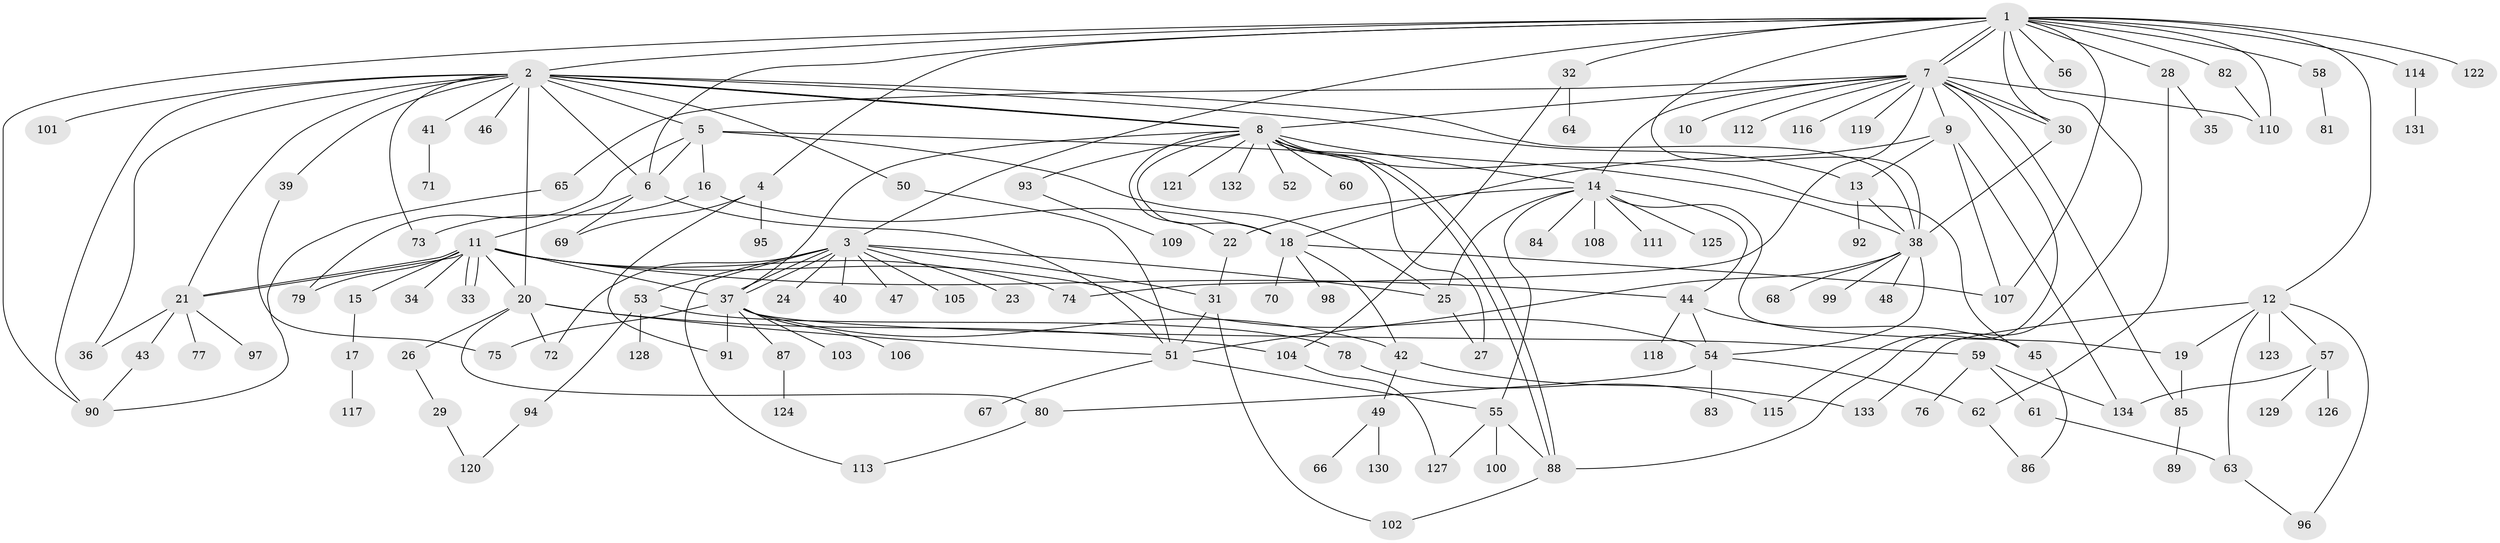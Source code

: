// Generated by graph-tools (version 1.1) at 2025/49/03/09/25 03:49:56]
// undirected, 134 vertices, 204 edges
graph export_dot {
graph [start="1"]
  node [color=gray90,style=filled];
  1;
  2;
  3;
  4;
  5;
  6;
  7;
  8;
  9;
  10;
  11;
  12;
  13;
  14;
  15;
  16;
  17;
  18;
  19;
  20;
  21;
  22;
  23;
  24;
  25;
  26;
  27;
  28;
  29;
  30;
  31;
  32;
  33;
  34;
  35;
  36;
  37;
  38;
  39;
  40;
  41;
  42;
  43;
  44;
  45;
  46;
  47;
  48;
  49;
  50;
  51;
  52;
  53;
  54;
  55;
  56;
  57;
  58;
  59;
  60;
  61;
  62;
  63;
  64;
  65;
  66;
  67;
  68;
  69;
  70;
  71;
  72;
  73;
  74;
  75;
  76;
  77;
  78;
  79;
  80;
  81;
  82;
  83;
  84;
  85;
  86;
  87;
  88;
  89;
  90;
  91;
  92;
  93;
  94;
  95;
  96;
  97;
  98;
  99;
  100;
  101;
  102;
  103;
  104;
  105;
  106;
  107;
  108;
  109;
  110;
  111;
  112;
  113;
  114;
  115;
  116;
  117;
  118;
  119;
  120;
  121;
  122;
  123;
  124;
  125;
  126;
  127;
  128;
  129;
  130;
  131;
  132;
  133;
  134;
  1 -- 2;
  1 -- 3;
  1 -- 4;
  1 -- 6;
  1 -- 7;
  1 -- 7;
  1 -- 12;
  1 -- 28;
  1 -- 30;
  1 -- 32;
  1 -- 38;
  1 -- 56;
  1 -- 58;
  1 -- 82;
  1 -- 88;
  1 -- 90;
  1 -- 107;
  1 -- 110;
  1 -- 114;
  1 -- 122;
  2 -- 5;
  2 -- 6;
  2 -- 8;
  2 -- 8;
  2 -- 13;
  2 -- 20;
  2 -- 21;
  2 -- 36;
  2 -- 38;
  2 -- 39;
  2 -- 41;
  2 -- 46;
  2 -- 50;
  2 -- 73;
  2 -- 90;
  2 -- 101;
  3 -- 23;
  3 -- 24;
  3 -- 25;
  3 -- 31;
  3 -- 37;
  3 -- 37;
  3 -- 40;
  3 -- 47;
  3 -- 53;
  3 -- 72;
  3 -- 105;
  3 -- 113;
  4 -- 69;
  4 -- 91;
  4 -- 95;
  5 -- 6;
  5 -- 16;
  5 -- 25;
  5 -- 38;
  5 -- 79;
  6 -- 11;
  6 -- 51;
  6 -- 69;
  7 -- 8;
  7 -- 9;
  7 -- 10;
  7 -- 14;
  7 -- 30;
  7 -- 30;
  7 -- 65;
  7 -- 74;
  7 -- 85;
  7 -- 110;
  7 -- 112;
  7 -- 115;
  7 -- 116;
  7 -- 119;
  8 -- 14;
  8 -- 18;
  8 -- 22;
  8 -- 27;
  8 -- 37;
  8 -- 45;
  8 -- 52;
  8 -- 60;
  8 -- 88;
  8 -- 88;
  8 -- 93;
  8 -- 121;
  8 -- 132;
  9 -- 13;
  9 -- 18;
  9 -- 107;
  9 -- 134;
  11 -- 15;
  11 -- 20;
  11 -- 21;
  11 -- 21;
  11 -- 33;
  11 -- 33;
  11 -- 34;
  11 -- 37;
  11 -- 44;
  11 -- 54;
  11 -- 74;
  11 -- 79;
  12 -- 19;
  12 -- 57;
  12 -- 63;
  12 -- 96;
  12 -- 123;
  12 -- 133;
  13 -- 38;
  13 -- 92;
  14 -- 19;
  14 -- 22;
  14 -- 25;
  14 -- 44;
  14 -- 55;
  14 -- 84;
  14 -- 108;
  14 -- 111;
  14 -- 125;
  15 -- 17;
  16 -- 18;
  16 -- 73;
  17 -- 117;
  18 -- 42;
  18 -- 70;
  18 -- 98;
  18 -- 107;
  19 -- 85;
  20 -- 26;
  20 -- 51;
  20 -- 72;
  20 -- 80;
  20 -- 104;
  21 -- 36;
  21 -- 43;
  21 -- 77;
  21 -- 97;
  22 -- 31;
  25 -- 27;
  26 -- 29;
  28 -- 35;
  28 -- 62;
  29 -- 120;
  30 -- 38;
  31 -- 51;
  31 -- 102;
  32 -- 64;
  32 -- 104;
  37 -- 42;
  37 -- 59;
  37 -- 75;
  37 -- 87;
  37 -- 91;
  37 -- 103;
  37 -- 106;
  38 -- 48;
  38 -- 51;
  38 -- 54;
  38 -- 68;
  38 -- 99;
  39 -- 75;
  41 -- 71;
  42 -- 49;
  42 -- 133;
  43 -- 90;
  44 -- 45;
  44 -- 54;
  44 -- 118;
  45 -- 86;
  49 -- 66;
  49 -- 130;
  50 -- 51;
  51 -- 55;
  51 -- 67;
  53 -- 78;
  53 -- 94;
  53 -- 128;
  54 -- 62;
  54 -- 80;
  54 -- 83;
  55 -- 88;
  55 -- 100;
  55 -- 127;
  57 -- 126;
  57 -- 129;
  57 -- 134;
  58 -- 81;
  59 -- 61;
  59 -- 76;
  59 -- 134;
  61 -- 63;
  62 -- 86;
  63 -- 96;
  65 -- 90;
  78 -- 115;
  80 -- 113;
  82 -- 110;
  85 -- 89;
  87 -- 124;
  88 -- 102;
  93 -- 109;
  94 -- 120;
  104 -- 127;
  114 -- 131;
}
